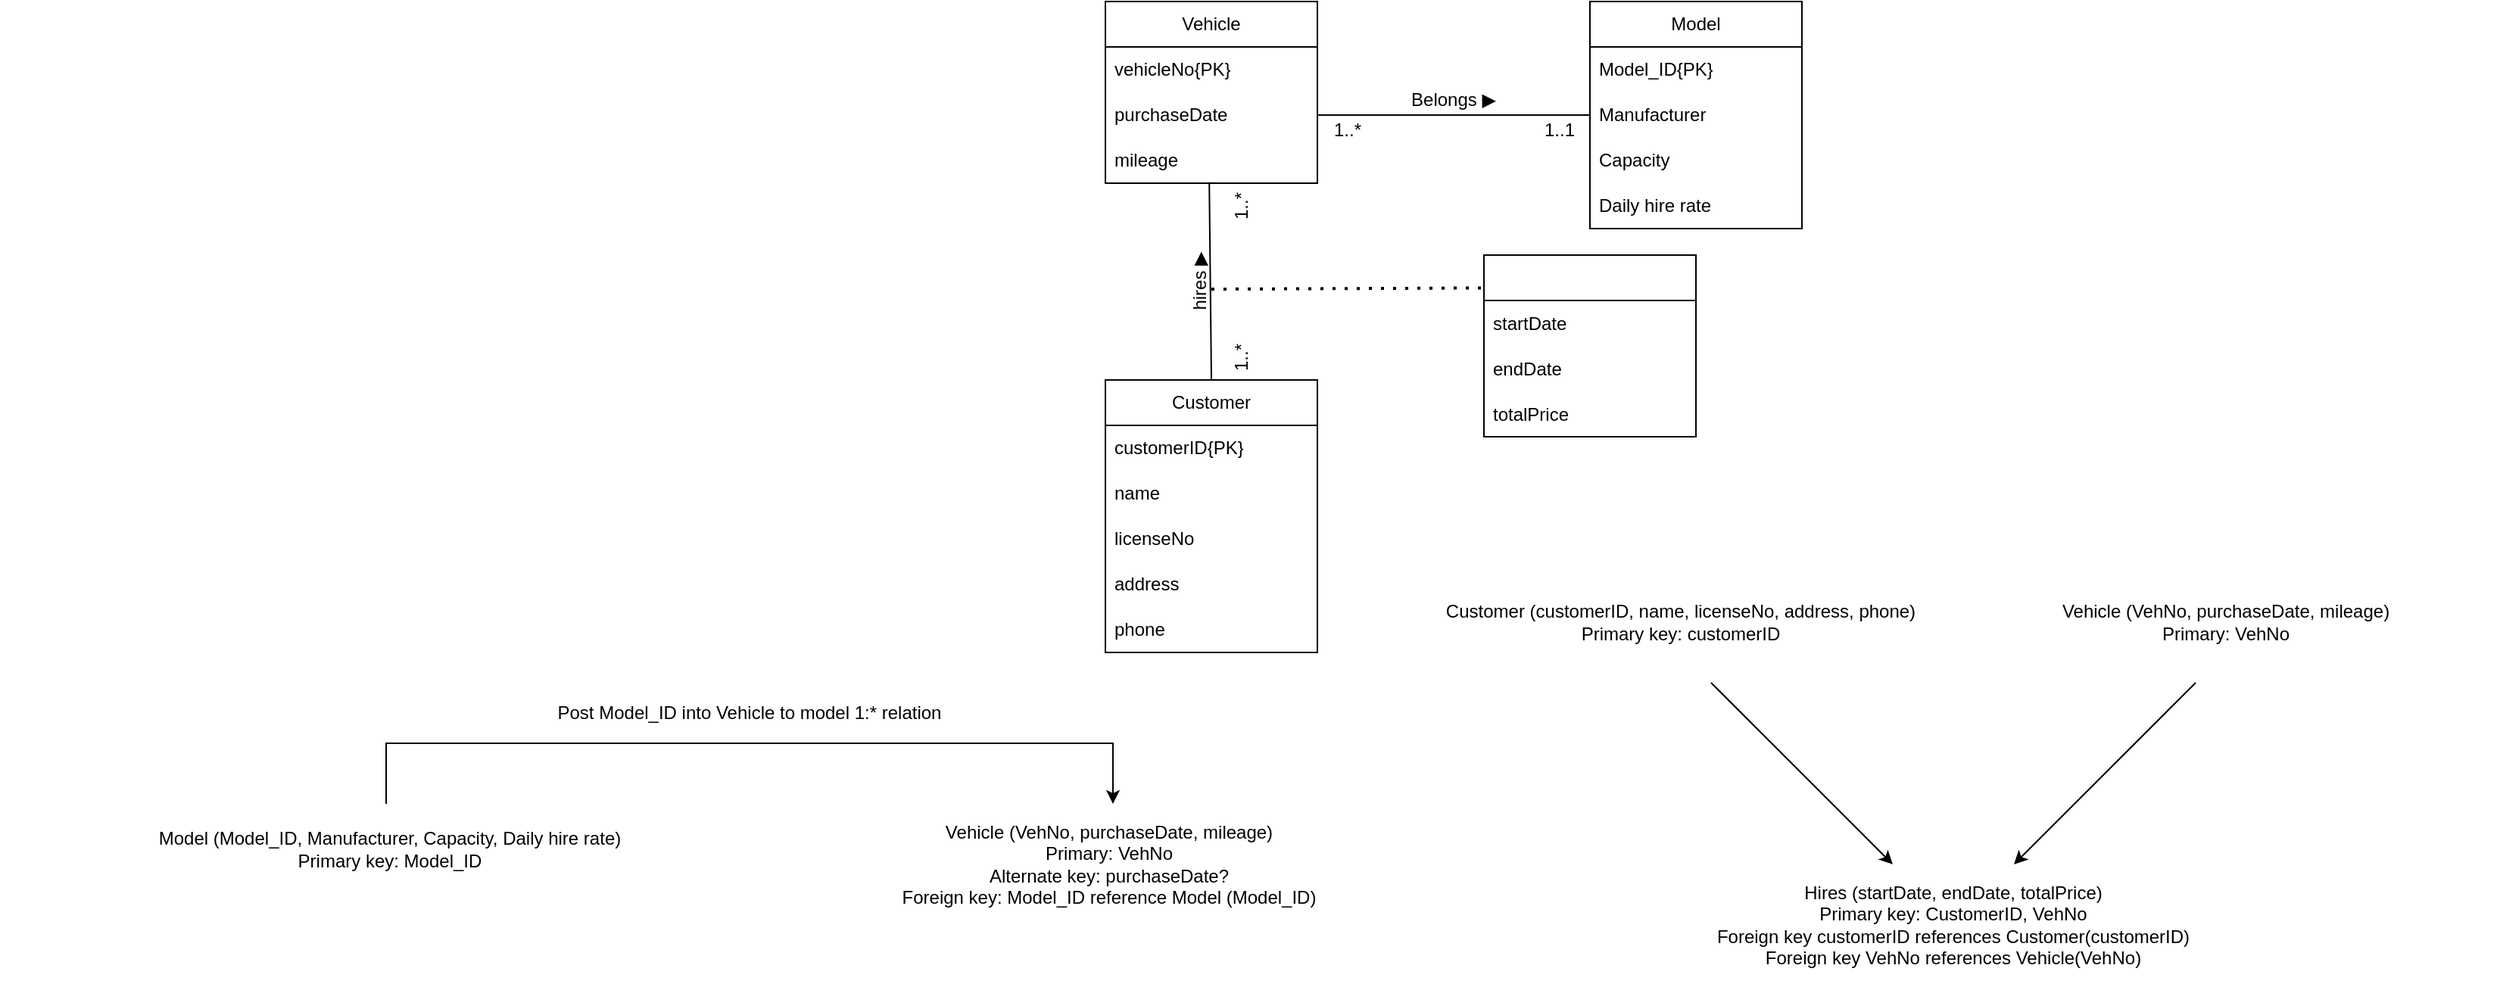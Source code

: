<mxfile version="24.4.0" type="github">
  <diagram name="Page-1" id="R7tkVovCSRG-hz7lbjan">
    <mxGraphModel dx="1802" dy="342" grid="1" gridSize="10" guides="1" tooltips="1" connect="1" arrows="1" fold="1" page="1" pageScale="1" pageWidth="1169" pageHeight="827" math="0" shadow="0">
      <root>
        <mxCell id="0" />
        <mxCell id="1" parent="0" />
        <mxCell id="SMFKbM1USn1imytBMvvd-1" value="Vehicle" style="swimlane;fontStyle=0;childLayout=stackLayout;horizontal=1;startSize=30;horizontalStack=0;resizeParent=1;resizeParentMax=0;resizeLast=0;collapsible=1;marginBottom=0;whiteSpace=wrap;html=1;" parent="1" vertex="1">
          <mxGeometry x="240" y="150" width="140" height="120" as="geometry" />
        </mxCell>
        <mxCell id="SMFKbM1USn1imytBMvvd-2" value="vehicleNo{PK}" style="text;strokeColor=none;fillColor=none;align=left;verticalAlign=middle;spacingLeft=4;spacingRight=4;overflow=hidden;points=[[0,0.5],[1,0.5]];portConstraint=eastwest;rotatable=0;whiteSpace=wrap;html=1;" parent="SMFKbM1USn1imytBMvvd-1" vertex="1">
          <mxGeometry y="30" width="140" height="30" as="geometry" />
        </mxCell>
        <mxCell id="SMFKbM1USn1imytBMvvd-3" value="purchaseDate" style="text;strokeColor=none;fillColor=none;align=left;verticalAlign=middle;spacingLeft=4;spacingRight=4;overflow=hidden;points=[[0,0.5],[1,0.5]];portConstraint=eastwest;rotatable=0;whiteSpace=wrap;html=1;" parent="SMFKbM1USn1imytBMvvd-1" vertex="1">
          <mxGeometry y="60" width="140" height="30" as="geometry" />
        </mxCell>
        <mxCell id="SMFKbM1USn1imytBMvvd-4" value="mileage" style="text;strokeColor=none;fillColor=none;align=left;verticalAlign=middle;spacingLeft=4;spacingRight=4;overflow=hidden;points=[[0,0.5],[1,0.5]];portConstraint=eastwest;rotatable=0;whiteSpace=wrap;html=1;" parent="SMFKbM1USn1imytBMvvd-1" vertex="1">
          <mxGeometry y="90" width="140" height="30" as="geometry" />
        </mxCell>
        <mxCell id="SMFKbM1USn1imytBMvvd-5" value="Model" style="swimlane;fontStyle=0;childLayout=stackLayout;horizontal=1;startSize=30;horizontalStack=0;resizeParent=1;resizeParentMax=0;resizeLast=0;collapsible=1;marginBottom=0;whiteSpace=wrap;html=1;" parent="1" vertex="1">
          <mxGeometry x="560" y="150" width="140" height="150" as="geometry" />
        </mxCell>
        <mxCell id="SMFKbM1USn1imytBMvvd-6" value="Model_ID{PK}" style="text;strokeColor=none;fillColor=none;align=left;verticalAlign=middle;spacingLeft=4;spacingRight=4;overflow=hidden;points=[[0,0.5],[1,0.5]];portConstraint=eastwest;rotatable=0;whiteSpace=wrap;html=1;" parent="SMFKbM1USn1imytBMvvd-5" vertex="1">
          <mxGeometry y="30" width="140" height="30" as="geometry" />
        </mxCell>
        <mxCell id="SMFKbM1USn1imytBMvvd-7" value="Manufacturer" style="text;strokeColor=none;fillColor=none;align=left;verticalAlign=middle;spacingLeft=4;spacingRight=4;overflow=hidden;points=[[0,0.5],[1,0.5]];portConstraint=eastwest;rotatable=0;whiteSpace=wrap;html=1;" parent="SMFKbM1USn1imytBMvvd-5" vertex="1">
          <mxGeometry y="60" width="140" height="30" as="geometry" />
        </mxCell>
        <mxCell id="SMFKbM1USn1imytBMvvd-8" value="Capacity" style="text;strokeColor=none;fillColor=none;align=left;verticalAlign=middle;spacingLeft=4;spacingRight=4;overflow=hidden;points=[[0,0.5],[1,0.5]];portConstraint=eastwest;rotatable=0;whiteSpace=wrap;html=1;" parent="SMFKbM1USn1imytBMvvd-5" vertex="1">
          <mxGeometry y="90" width="140" height="30" as="geometry" />
        </mxCell>
        <mxCell id="SMFKbM1USn1imytBMvvd-9" value="Daily hire rate" style="text;strokeColor=none;fillColor=none;align=left;verticalAlign=middle;spacingLeft=4;spacingRight=4;overflow=hidden;points=[[0,0.5],[1,0.5]];portConstraint=eastwest;rotatable=0;whiteSpace=wrap;html=1;" parent="SMFKbM1USn1imytBMvvd-5" vertex="1">
          <mxGeometry y="120" width="140" height="30" as="geometry" />
        </mxCell>
        <mxCell id="SMFKbM1USn1imytBMvvd-10" value="" style="endArrow=none;html=1;rounded=0;exitX=1;exitY=0.5;exitDx=0;exitDy=0;entryX=0;entryY=0.5;entryDx=0;entryDy=0;" parent="1" source="SMFKbM1USn1imytBMvvd-3" target="SMFKbM1USn1imytBMvvd-7" edge="1">
          <mxGeometry width="50" height="50" relative="1" as="geometry">
            <mxPoint x="490" y="390" as="sourcePoint" />
            <mxPoint x="540" y="340" as="targetPoint" />
            <Array as="points">
              <mxPoint x="470" y="225" />
            </Array>
          </mxGeometry>
        </mxCell>
        <mxCell id="SMFKbM1USn1imytBMvvd-11" value="Belongs&amp;nbsp;▶" style="text;html=1;align=center;verticalAlign=middle;whiteSpace=wrap;rounded=0;" parent="1" vertex="1">
          <mxGeometry x="440" y="200" width="60" height="30" as="geometry" />
        </mxCell>
        <mxCell id="SMFKbM1USn1imytBMvvd-12" value="1..*" style="text;html=1;align=center;verticalAlign=middle;whiteSpace=wrap;rounded=0;" parent="1" vertex="1">
          <mxGeometry x="380" y="220" width="40" height="30" as="geometry" />
        </mxCell>
        <mxCell id="SMFKbM1USn1imytBMvvd-13" value="1..1" style="text;html=1;align=center;verticalAlign=middle;whiteSpace=wrap;rounded=0;" parent="1" vertex="1">
          <mxGeometry x="520" y="220" width="40" height="30" as="geometry" />
        </mxCell>
        <mxCell id="SMFKbM1USn1imytBMvvd-14" value="Customer" style="swimlane;fontStyle=0;childLayout=stackLayout;horizontal=1;startSize=30;horizontalStack=0;resizeParent=1;resizeParentMax=0;resizeLast=0;collapsible=1;marginBottom=0;whiteSpace=wrap;html=1;" parent="1" vertex="1">
          <mxGeometry x="240" y="400" width="140" height="180" as="geometry" />
        </mxCell>
        <mxCell id="SMFKbM1USn1imytBMvvd-15" value="customerID{PK}" style="text;strokeColor=none;fillColor=none;align=left;verticalAlign=middle;spacingLeft=4;spacingRight=4;overflow=hidden;points=[[0,0.5],[1,0.5]];portConstraint=eastwest;rotatable=0;whiteSpace=wrap;html=1;" parent="SMFKbM1USn1imytBMvvd-14" vertex="1">
          <mxGeometry y="30" width="140" height="30" as="geometry" />
        </mxCell>
        <mxCell id="SMFKbM1USn1imytBMvvd-16" value="name" style="text;strokeColor=none;fillColor=none;align=left;verticalAlign=middle;spacingLeft=4;spacingRight=4;overflow=hidden;points=[[0,0.5],[1,0.5]];portConstraint=eastwest;rotatable=0;whiteSpace=wrap;html=1;" parent="SMFKbM1USn1imytBMvvd-14" vertex="1">
          <mxGeometry y="60" width="140" height="30" as="geometry" />
        </mxCell>
        <mxCell id="SMFKbM1USn1imytBMvvd-17" value="licenseNo" style="text;strokeColor=none;fillColor=none;align=left;verticalAlign=middle;spacingLeft=4;spacingRight=4;overflow=hidden;points=[[0,0.5],[1,0.5]];portConstraint=eastwest;rotatable=0;whiteSpace=wrap;html=1;" parent="SMFKbM1USn1imytBMvvd-14" vertex="1">
          <mxGeometry y="90" width="140" height="30" as="geometry" />
        </mxCell>
        <mxCell id="SMFKbM1USn1imytBMvvd-27" value="address" style="text;strokeColor=none;fillColor=none;align=left;verticalAlign=middle;spacingLeft=4;spacingRight=4;overflow=hidden;points=[[0,0.5],[1,0.5]];portConstraint=eastwest;rotatable=0;whiteSpace=wrap;html=1;" parent="SMFKbM1USn1imytBMvvd-14" vertex="1">
          <mxGeometry y="120" width="140" height="30" as="geometry" />
        </mxCell>
        <mxCell id="SMFKbM1USn1imytBMvvd-28" value="phone" style="text;strokeColor=none;fillColor=none;align=left;verticalAlign=middle;spacingLeft=4;spacingRight=4;overflow=hidden;points=[[0,0.5],[1,0.5]];portConstraint=eastwest;rotatable=0;whiteSpace=wrap;html=1;" parent="SMFKbM1USn1imytBMvvd-14" vertex="1">
          <mxGeometry y="150" width="140" height="30" as="geometry" />
        </mxCell>
        <mxCell id="SMFKbM1USn1imytBMvvd-18" value="" style="endArrow=none;html=1;rounded=0;exitX=0.5;exitY=0;exitDx=0;exitDy=0;entryX=0.49;entryY=0.98;entryDx=0;entryDy=0;entryPerimeter=0;" parent="1" source="SMFKbM1USn1imytBMvvd-14" target="SMFKbM1USn1imytBMvvd-4" edge="1">
          <mxGeometry width="50" height="50" relative="1" as="geometry">
            <mxPoint x="340" y="380" as="sourcePoint" />
            <mxPoint x="390" y="330" as="targetPoint" />
          </mxGeometry>
        </mxCell>
        <mxCell id="SMFKbM1USn1imytBMvvd-19" value="hires ▶" style="text;html=1;align=center;verticalAlign=middle;whiteSpace=wrap;rounded=0;rotation=-90;" parent="1" vertex="1">
          <mxGeometry x="272.5" y="317.5" width="60" height="35" as="geometry" />
        </mxCell>
        <mxCell id="SMFKbM1USn1imytBMvvd-20" value="1..*" style="text;html=1;align=center;verticalAlign=middle;whiteSpace=wrap;rounded=0;rotation=-90;" parent="1" vertex="1">
          <mxGeometry x="310" y="370" width="40" height="30" as="geometry" />
        </mxCell>
        <mxCell id="SMFKbM1USn1imytBMvvd-21" value="1..*" style="text;html=1;align=center;verticalAlign=middle;whiteSpace=wrap;rounded=0;rotation=-90;" parent="1" vertex="1">
          <mxGeometry x="310" y="270" width="40" height="30" as="geometry" />
        </mxCell>
        <mxCell id="SMFKbM1USn1imytBMvvd-22" value="" style="endArrow=none;dashed=1;html=1;dashPattern=1 3;strokeWidth=2;rounded=0;entryX=0.009;entryY=0.181;entryDx=0;entryDy=0;entryPerimeter=0;" parent="1" target="SMFKbM1USn1imytBMvvd-23" edge="1">
          <mxGeometry width="50" height="50" relative="1" as="geometry">
            <mxPoint x="310" y="340" as="sourcePoint" />
            <mxPoint x="490" y="340" as="targetPoint" />
          </mxGeometry>
        </mxCell>
        <mxCell id="SMFKbM1USn1imytBMvvd-23" value="" style="swimlane;fontStyle=0;childLayout=stackLayout;horizontal=1;startSize=30;horizontalStack=0;resizeParent=1;resizeParentMax=0;resizeLast=0;collapsible=1;marginBottom=0;whiteSpace=wrap;html=1;" parent="1" vertex="1">
          <mxGeometry x="490" y="317.5" width="140" height="120" as="geometry" />
        </mxCell>
        <mxCell id="SMFKbM1USn1imytBMvvd-24" value="startDate" style="text;strokeColor=none;fillColor=none;align=left;verticalAlign=middle;spacingLeft=4;spacingRight=4;overflow=hidden;points=[[0,0.5],[1,0.5]];portConstraint=eastwest;rotatable=0;whiteSpace=wrap;html=1;" parent="SMFKbM1USn1imytBMvvd-23" vertex="1">
          <mxGeometry y="30" width="140" height="30" as="geometry" />
        </mxCell>
        <mxCell id="SMFKbM1USn1imytBMvvd-25" value="endDate" style="text;strokeColor=none;fillColor=none;align=left;verticalAlign=middle;spacingLeft=4;spacingRight=4;overflow=hidden;points=[[0,0.5],[1,0.5]];portConstraint=eastwest;rotatable=0;whiteSpace=wrap;html=1;" parent="SMFKbM1USn1imytBMvvd-23" vertex="1">
          <mxGeometry y="60" width="140" height="30" as="geometry" />
        </mxCell>
        <mxCell id="SMFKbM1USn1imytBMvvd-26" value="totalPrice" style="text;strokeColor=none;fillColor=none;align=left;verticalAlign=middle;spacingLeft=4;spacingRight=4;overflow=hidden;points=[[0,0.5],[1,0.5]];portConstraint=eastwest;rotatable=0;whiteSpace=wrap;html=1;" parent="SMFKbM1USn1imytBMvvd-23" vertex="1">
          <mxGeometry y="90" width="140" height="30" as="geometry" />
        </mxCell>
        <mxCell id="mN7e4mBWiY_VBtz48zXP-1" value="" style="endArrow=classic;html=1;rounded=0;" edge="1" parent="1">
          <mxGeometry width="50" height="50" relative="1" as="geometry">
            <mxPoint x="-235" y="680" as="sourcePoint" />
            <mxPoint x="245" y="680" as="targetPoint" />
            <Array as="points">
              <mxPoint x="-235" y="640" />
              <mxPoint x="245" y="640" />
            </Array>
          </mxGeometry>
        </mxCell>
        <mxCell id="mN7e4mBWiY_VBtz48zXP-2" value="Model (Model_ID, Manufacturer, Capacity, Daily hire rate)&lt;div&gt;Primary key: Model_ID&lt;/div&gt;" style="text;html=1;align=center;verticalAlign=middle;whiteSpace=wrap;rounded=0;" vertex="1" parent="1">
          <mxGeometry x="-490" y="680" width="515" height="60" as="geometry" />
        </mxCell>
        <mxCell id="mN7e4mBWiY_VBtz48zXP-3" value="Vehicle (VehNo, purchaseDate, mileage)&lt;div&gt;Primary: VehNo&lt;/div&gt;&lt;div&gt;Alternate key: purchaseDate?&lt;/div&gt;&lt;div&gt;Foreign key: Model_ID reference Model (Model_ID)&lt;/div&gt;" style="text;html=1;align=center;verticalAlign=middle;whiteSpace=wrap;rounded=0;" vertex="1" parent="1">
          <mxGeometry x="-15" y="680" width="515" height="80" as="geometry" />
        </mxCell>
        <mxCell id="mN7e4mBWiY_VBtz48zXP-4" value="Post Model_ID into Vehicle to model 1:* relation" style="text;html=1;align=center;verticalAlign=middle;whiteSpace=wrap;rounded=0;" vertex="1" parent="1">
          <mxGeometry x="-155" y="600" width="320" height="40" as="geometry" />
        </mxCell>
        <mxCell id="mN7e4mBWiY_VBtz48zXP-7" value="" style="endArrow=classic;html=1;rounded=0;" edge="1" parent="1">
          <mxGeometry width="50" height="50" relative="1" as="geometry">
            <mxPoint x="640" y="600" as="sourcePoint" />
            <mxPoint x="760" y="720" as="targetPoint" />
          </mxGeometry>
        </mxCell>
        <mxCell id="mN7e4mBWiY_VBtz48zXP-8" value="" style="endArrow=classic;html=1;rounded=0;" edge="1" parent="1">
          <mxGeometry width="50" height="50" relative="1" as="geometry">
            <mxPoint x="960" y="600" as="sourcePoint" />
            <mxPoint x="840" y="720" as="targetPoint" />
          </mxGeometry>
        </mxCell>
        <mxCell id="mN7e4mBWiY_VBtz48zXP-10" value="Customer (customerID, name, licenseNo, address, phone)&lt;div&gt;Primary key: customerID&lt;/div&gt;" style="text;html=1;align=center;verticalAlign=middle;whiteSpace=wrap;rounded=0;" vertex="1" parent="1">
          <mxGeometry x="440" y="520" width="360" height="80" as="geometry" />
        </mxCell>
        <mxCell id="mN7e4mBWiY_VBtz48zXP-12" value="Vehicle (VehNo, purchaseDate, mileage)&lt;div&gt;Primary: VehNo&lt;br&gt;&lt;/div&gt;" style="text;html=1;align=center;verticalAlign=middle;whiteSpace=wrap;rounded=0;" vertex="1" parent="1">
          <mxGeometry x="800" y="520" width="360" height="80" as="geometry" />
        </mxCell>
        <mxCell id="mN7e4mBWiY_VBtz48zXP-13" value="Hires (startDate, endDate, totalPrice)&lt;div&gt;Primary key: CustomerID, VehNo&lt;/div&gt;&lt;div&gt;Foreign key customerID references Customer(customerID)&lt;/div&gt;&lt;div&gt;Foreign key VehNo references Vehicle(VehNo)&lt;br&gt;&lt;/div&gt;" style="text;html=1;align=center;verticalAlign=middle;whiteSpace=wrap;rounded=0;" vertex="1" parent="1">
          <mxGeometry x="580" y="720" width="440" height="80" as="geometry" />
        </mxCell>
      </root>
    </mxGraphModel>
  </diagram>
</mxfile>
